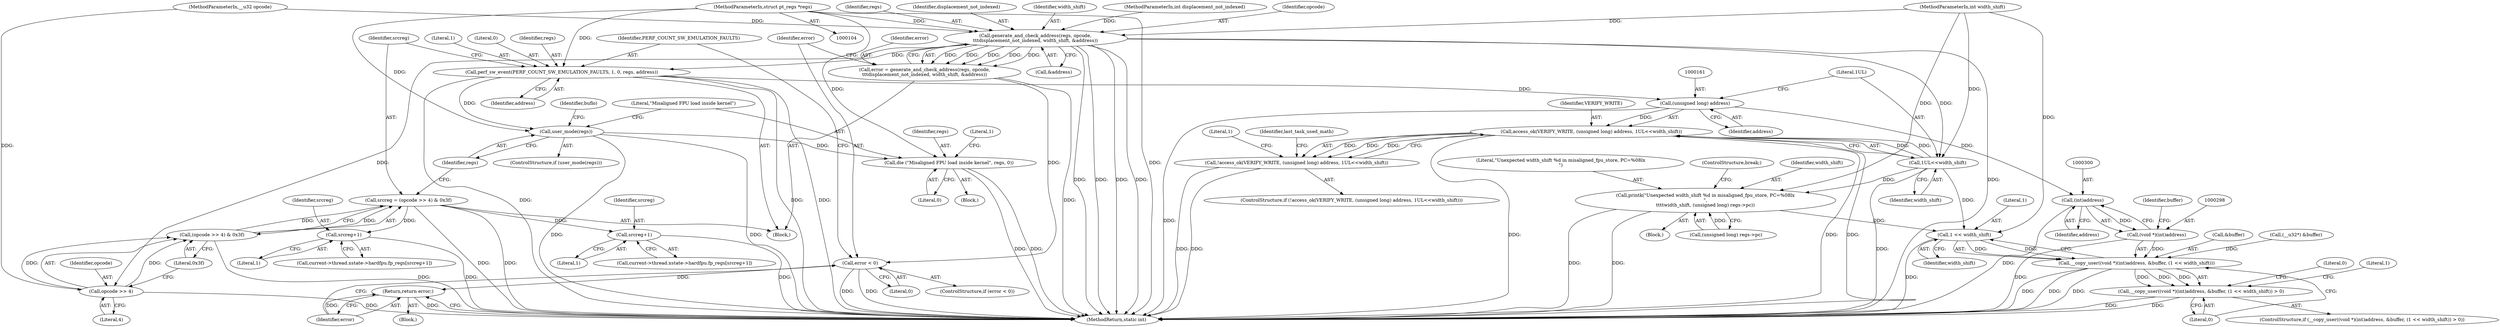 digraph "1_linux_a8b0ca17b80e92faab46ee7179ba9e99ccb61233_25@pointer" {
"1000105" [label="(MethodParameterIn,struct pt_regs *regs)"];
"1000116" [label="(Call,generate_and_check_address(regs, opcode,\n\t\t\tdisplacement_not_indexed, width_shift, &address))"];
"1000114" [label="(Call,error = generate_and_check_address(regs, opcode,\n\t\t\tdisplacement_not_indexed, width_shift, &address))"];
"1000124" [label="(Call,error < 0)"];
"1000128" [label="(Return,return error;)"];
"1000130" [label="(Call,perf_sw_event(PERF_COUNT_SW_EMULATION_FAULTS, 1, 0, regs, address))"];
"1000144" [label="(Call,user_mode(regs))"];
"1000316" [label="(Call,die (\"Misaligned FPU load inside kernel\", regs, 0))"];
"1000160" [label="(Call,(unsigned long) address)"];
"1000158" [label="(Call,access_ok(VERIFY_WRITE, (unsigned long) address, 1UL<<width_shift))"];
"1000157" [label="(Call,!access_ok(VERIFY_WRITE, (unsigned long) address, 1UL<<width_shift))"];
"1000299" [label="(Call,(int)address)"];
"1000297" [label="(Call,(void *)(int)address)"];
"1000296" [label="(Call,__copy_user((void *)(int)address, &buffer, (1 << width_shift)))"];
"1000295" [label="(Call,__copy_user((void *)(int)address, &buffer, (1 << width_shift)) > 0)"];
"1000139" [label="(Call,opcode >> 4)"];
"1000138" [label="(Call,(opcode >> 4) & 0x3f)"];
"1000136" [label="(Call,srcreg = (opcode >> 4) & 0x3f)"];
"1000234" [label="(Call,srcreg+1)"];
"1000264" [label="(Call,srcreg+1)"];
"1000163" [label="(Call,1UL<<width_shift)"];
"1000269" [label="(Call,printk(\"Unexpected width_shift %d in misaligned_fpu_store, PC=%08lx\n\",\n\t\t\t\twidth_shift, (unsigned long) regs->pc))"];
"1000304" [label="(Call,1 << width_shift)"];
"1000135" [label="(Identifier,address)"];
"1000150" [label="(Identifier,buflo)"];
"1000116" [label="(Call,generate_and_check_address(regs, opcode,\n\t\t\tdisplacement_not_indexed, width_shift, &address))"];
"1000163" [label="(Call,1UL<<width_shift)"];
"1000156" [label="(ControlStructure,if (!access_ok(VERIFY_WRITE, (unsigned long) address, 1UL<<width_shift)))"];
"1000272" [label="(Call,(unsigned long) regs->pc)"];
"1000303" [label="(Identifier,buffer)"];
"1000266" [label="(Literal,1)"];
"1000297" [label="(Call,(void *)(int)address)"];
"1000107" [label="(MethodParameterIn,int displacement_not_indexed)"];
"1000125" [label="(Identifier,error)"];
"1000165" [label="(Identifier,width_shift)"];
"1000143" [label="(ControlStructure,if (user_mode(regs)))"];
"1000254" [label="(Call,current->thread.xstate->hardfpu.fp_regs[srcreg+1])"];
"1000134" [label="(Identifier,regs)"];
"1000304" [label="(Call,1 << width_shift)"];
"1000270" [label="(Literal,\"Unexpected width_shift %d in misaligned_fpu_store, PC=%08lx\n\")"];
"1000172" [label="(Identifier,last_task_used_math)"];
"1000118" [label="(Identifier,opcode)"];
"1000306" [label="(Identifier,width_shift)"];
"1000123" [label="(ControlStructure,if (error < 0))"];
"1000142" [label="(Literal,0x3f)"];
"1000127" [label="(Block,)"];
"1000132" [label="(Literal,1)"];
"1000294" [label="(ControlStructure,if (__copy_user((void *)(int)address, &buffer, (1 << width_shift)) > 0))"];
"1000277" [label="(ControlStructure,break;)"];
"1000236" [label="(Literal,1)"];
"1000140" [label="(Identifier,opcode)"];
"1000299" [label="(Call,(int)address)"];
"1000131" [label="(Identifier,PERF_COUNT_SW_EMULATION_FAULTS)"];
"1000318" [label="(Identifier,regs)"];
"1000323" [label="(MethodReturn,static int)"];
"1000164" [label="(Literal,1UL)"];
"1000307" [label="(Literal,0)"];
"1000141" [label="(Literal,4)"];
"1000313" [label="(Literal,0)"];
"1000126" [label="(Literal,0)"];
"1000139" [label="(Call,opcode >> 4)"];
"1000235" [label="(Identifier,srcreg)"];
"1000117" [label="(Identifier,regs)"];
"1000160" [label="(Call,(unsigned long) address)"];
"1000119" [label="(Identifier,displacement_not_indexed)"];
"1000157" [label="(Call,!access_ok(VERIFY_WRITE, (unsigned long) address, 1UL<<width_shift))"];
"1000224" [label="(Call,current->thread.xstate->hardfpu.fp_regs[srcreg+1])"];
"1000138" [label="(Call,(opcode >> 4) & 0x3f)"];
"1000129" [label="(Identifier,error)"];
"1000128" [label="(Return,return error;)"];
"1000295" [label="(Call,__copy_user((void *)(int)address, &buffer, (1 << width_shift)) > 0)"];
"1000158" [label="(Call,access_ok(VERIFY_WRITE, (unsigned long) address, 1UL<<width_shift))"];
"1000302" [label="(Call,&buffer)"];
"1000311" [label="(Literal,1)"];
"1000115" [label="(Identifier,error)"];
"1000315" [label="(Block,)"];
"1000317" [label="(Literal,\"Misaligned FPU load inside kernel\")"];
"1000130" [label="(Call,perf_sw_event(PERF_COUNT_SW_EMULATION_FAULTS, 1, 0, regs, address))"];
"1000169" [label="(Literal,1)"];
"1000189" [label="(Block,)"];
"1000136" [label="(Call,srcreg = (opcode >> 4) & 0x3f)"];
"1000296" [label="(Call,__copy_user((void *)(int)address, &buffer, (1 << width_shift)))"];
"1000264" [label="(Call,srcreg+1)"];
"1000322" [label="(Literal,1)"];
"1000159" [label="(Identifier,VERIFY_WRITE)"];
"1000121" [label="(Call,&address)"];
"1000110" [label="(Block,)"];
"1000120" [label="(Identifier,width_shift)"];
"1000144" [label="(Call,user_mode(regs))"];
"1000137" [label="(Identifier,srcreg)"];
"1000234" [label="(Call,srcreg+1)"];
"1000124" [label="(Call,error < 0)"];
"1000269" [label="(Call,printk(\"Unexpected width_shift %d in misaligned_fpu_store, PC=%08lx\n\",\n\t\t\t\twidth_shift, (unsigned long) regs->pc))"];
"1000265" [label="(Identifier,srcreg)"];
"1000162" [label="(Identifier,address)"];
"1000108" [label="(MethodParameterIn,int width_shift)"];
"1000271" [label="(Identifier,width_shift)"];
"1000133" [label="(Literal,0)"];
"1000289" [label="(Call,(__u32*) &buffer)"];
"1000305" [label="(Literal,1)"];
"1000301" [label="(Identifier,address)"];
"1000114" [label="(Call,error = generate_and_check_address(regs, opcode,\n\t\t\tdisplacement_not_indexed, width_shift, &address))"];
"1000145" [label="(Identifier,regs)"];
"1000105" [label="(MethodParameterIn,struct pt_regs *regs)"];
"1000316" [label="(Call,die (\"Misaligned FPU load inside kernel\", regs, 0))"];
"1000319" [label="(Literal,0)"];
"1000106" [label="(MethodParameterIn,__u32 opcode)"];
"1000105" -> "1000104"  [label="AST: "];
"1000105" -> "1000323"  [label="DDG: "];
"1000105" -> "1000116"  [label="DDG: "];
"1000105" -> "1000130"  [label="DDG: "];
"1000105" -> "1000144"  [label="DDG: "];
"1000105" -> "1000316"  [label="DDG: "];
"1000116" -> "1000114"  [label="AST: "];
"1000116" -> "1000121"  [label="CFG: "];
"1000117" -> "1000116"  [label="AST: "];
"1000118" -> "1000116"  [label="AST: "];
"1000119" -> "1000116"  [label="AST: "];
"1000120" -> "1000116"  [label="AST: "];
"1000121" -> "1000116"  [label="AST: "];
"1000114" -> "1000116"  [label="CFG: "];
"1000116" -> "1000323"  [label="DDG: "];
"1000116" -> "1000323"  [label="DDG: "];
"1000116" -> "1000323"  [label="DDG: "];
"1000116" -> "1000323"  [label="DDG: "];
"1000116" -> "1000323"  [label="DDG: "];
"1000116" -> "1000114"  [label="DDG: "];
"1000116" -> "1000114"  [label="DDG: "];
"1000116" -> "1000114"  [label="DDG: "];
"1000116" -> "1000114"  [label="DDG: "];
"1000116" -> "1000114"  [label="DDG: "];
"1000106" -> "1000116"  [label="DDG: "];
"1000107" -> "1000116"  [label="DDG: "];
"1000108" -> "1000116"  [label="DDG: "];
"1000116" -> "1000130"  [label="DDG: "];
"1000116" -> "1000139"  [label="DDG: "];
"1000116" -> "1000163"  [label="DDG: "];
"1000114" -> "1000110"  [label="AST: "];
"1000115" -> "1000114"  [label="AST: "];
"1000125" -> "1000114"  [label="CFG: "];
"1000114" -> "1000323"  [label="DDG: "];
"1000114" -> "1000124"  [label="DDG: "];
"1000124" -> "1000123"  [label="AST: "];
"1000124" -> "1000126"  [label="CFG: "];
"1000125" -> "1000124"  [label="AST: "];
"1000126" -> "1000124"  [label="AST: "];
"1000129" -> "1000124"  [label="CFG: "];
"1000131" -> "1000124"  [label="CFG: "];
"1000124" -> "1000323"  [label="DDG: "];
"1000124" -> "1000323"  [label="DDG: "];
"1000124" -> "1000128"  [label="DDG: "];
"1000128" -> "1000127"  [label="AST: "];
"1000128" -> "1000129"  [label="CFG: "];
"1000129" -> "1000128"  [label="AST: "];
"1000323" -> "1000128"  [label="CFG: "];
"1000128" -> "1000323"  [label="DDG: "];
"1000129" -> "1000128"  [label="DDG: "];
"1000130" -> "1000110"  [label="AST: "];
"1000130" -> "1000135"  [label="CFG: "];
"1000131" -> "1000130"  [label="AST: "];
"1000132" -> "1000130"  [label="AST: "];
"1000133" -> "1000130"  [label="AST: "];
"1000134" -> "1000130"  [label="AST: "];
"1000135" -> "1000130"  [label="AST: "];
"1000137" -> "1000130"  [label="CFG: "];
"1000130" -> "1000323"  [label="DDG: "];
"1000130" -> "1000323"  [label="DDG: "];
"1000130" -> "1000323"  [label="DDG: "];
"1000130" -> "1000144"  [label="DDG: "];
"1000130" -> "1000160"  [label="DDG: "];
"1000144" -> "1000143"  [label="AST: "];
"1000144" -> "1000145"  [label="CFG: "];
"1000145" -> "1000144"  [label="AST: "];
"1000150" -> "1000144"  [label="CFG: "];
"1000317" -> "1000144"  [label="CFG: "];
"1000144" -> "1000323"  [label="DDG: "];
"1000144" -> "1000323"  [label="DDG: "];
"1000144" -> "1000316"  [label="DDG: "];
"1000316" -> "1000315"  [label="AST: "];
"1000316" -> "1000319"  [label="CFG: "];
"1000317" -> "1000316"  [label="AST: "];
"1000318" -> "1000316"  [label="AST: "];
"1000319" -> "1000316"  [label="AST: "];
"1000322" -> "1000316"  [label="CFG: "];
"1000316" -> "1000323"  [label="DDG: "];
"1000316" -> "1000323"  [label="DDG: "];
"1000160" -> "1000158"  [label="AST: "];
"1000160" -> "1000162"  [label="CFG: "];
"1000161" -> "1000160"  [label="AST: "];
"1000162" -> "1000160"  [label="AST: "];
"1000164" -> "1000160"  [label="CFG: "];
"1000160" -> "1000323"  [label="DDG: "];
"1000160" -> "1000158"  [label="DDG: "];
"1000160" -> "1000299"  [label="DDG: "];
"1000158" -> "1000157"  [label="AST: "];
"1000158" -> "1000163"  [label="CFG: "];
"1000159" -> "1000158"  [label="AST: "];
"1000163" -> "1000158"  [label="AST: "];
"1000157" -> "1000158"  [label="CFG: "];
"1000158" -> "1000323"  [label="DDG: "];
"1000158" -> "1000323"  [label="DDG: "];
"1000158" -> "1000323"  [label="DDG: "];
"1000158" -> "1000157"  [label="DDG: "];
"1000158" -> "1000157"  [label="DDG: "];
"1000158" -> "1000157"  [label="DDG: "];
"1000163" -> "1000158"  [label="DDG: "];
"1000163" -> "1000158"  [label="DDG: "];
"1000157" -> "1000156"  [label="AST: "];
"1000169" -> "1000157"  [label="CFG: "];
"1000172" -> "1000157"  [label="CFG: "];
"1000157" -> "1000323"  [label="DDG: "];
"1000157" -> "1000323"  [label="DDG: "];
"1000299" -> "1000297"  [label="AST: "];
"1000299" -> "1000301"  [label="CFG: "];
"1000300" -> "1000299"  [label="AST: "];
"1000301" -> "1000299"  [label="AST: "];
"1000297" -> "1000299"  [label="CFG: "];
"1000299" -> "1000323"  [label="DDG: "];
"1000299" -> "1000297"  [label="DDG: "];
"1000297" -> "1000296"  [label="AST: "];
"1000298" -> "1000297"  [label="AST: "];
"1000303" -> "1000297"  [label="CFG: "];
"1000297" -> "1000323"  [label="DDG: "];
"1000297" -> "1000296"  [label="DDG: "];
"1000296" -> "1000295"  [label="AST: "];
"1000296" -> "1000304"  [label="CFG: "];
"1000302" -> "1000296"  [label="AST: "];
"1000304" -> "1000296"  [label="AST: "];
"1000307" -> "1000296"  [label="CFG: "];
"1000296" -> "1000323"  [label="DDG: "];
"1000296" -> "1000323"  [label="DDG: "];
"1000296" -> "1000323"  [label="DDG: "];
"1000296" -> "1000295"  [label="DDG: "];
"1000296" -> "1000295"  [label="DDG: "];
"1000296" -> "1000295"  [label="DDG: "];
"1000289" -> "1000296"  [label="DDG: "];
"1000304" -> "1000296"  [label="DDG: "];
"1000304" -> "1000296"  [label="DDG: "];
"1000295" -> "1000294"  [label="AST: "];
"1000295" -> "1000307"  [label="CFG: "];
"1000307" -> "1000295"  [label="AST: "];
"1000311" -> "1000295"  [label="CFG: "];
"1000313" -> "1000295"  [label="CFG: "];
"1000295" -> "1000323"  [label="DDG: "];
"1000295" -> "1000323"  [label="DDG: "];
"1000139" -> "1000138"  [label="AST: "];
"1000139" -> "1000141"  [label="CFG: "];
"1000140" -> "1000139"  [label="AST: "];
"1000141" -> "1000139"  [label="AST: "];
"1000142" -> "1000139"  [label="CFG: "];
"1000139" -> "1000323"  [label="DDG: "];
"1000139" -> "1000138"  [label="DDG: "];
"1000139" -> "1000138"  [label="DDG: "];
"1000106" -> "1000139"  [label="DDG: "];
"1000138" -> "1000136"  [label="AST: "];
"1000138" -> "1000142"  [label="CFG: "];
"1000142" -> "1000138"  [label="AST: "];
"1000136" -> "1000138"  [label="CFG: "];
"1000138" -> "1000323"  [label="DDG: "];
"1000138" -> "1000136"  [label="DDG: "];
"1000138" -> "1000136"  [label="DDG: "];
"1000136" -> "1000110"  [label="AST: "];
"1000137" -> "1000136"  [label="AST: "];
"1000145" -> "1000136"  [label="CFG: "];
"1000136" -> "1000323"  [label="DDG: "];
"1000136" -> "1000323"  [label="DDG: "];
"1000136" -> "1000234"  [label="DDG: "];
"1000136" -> "1000264"  [label="DDG: "];
"1000234" -> "1000224"  [label="AST: "];
"1000234" -> "1000236"  [label="CFG: "];
"1000235" -> "1000234"  [label="AST: "];
"1000236" -> "1000234"  [label="AST: "];
"1000224" -> "1000234"  [label="CFG: "];
"1000234" -> "1000323"  [label="DDG: "];
"1000264" -> "1000254"  [label="AST: "];
"1000264" -> "1000266"  [label="CFG: "];
"1000265" -> "1000264"  [label="AST: "];
"1000266" -> "1000264"  [label="AST: "];
"1000254" -> "1000264"  [label="CFG: "];
"1000264" -> "1000323"  [label="DDG: "];
"1000163" -> "1000165"  [label="CFG: "];
"1000164" -> "1000163"  [label="AST: "];
"1000165" -> "1000163"  [label="AST: "];
"1000163" -> "1000323"  [label="DDG: "];
"1000108" -> "1000163"  [label="DDG: "];
"1000163" -> "1000269"  [label="DDG: "];
"1000163" -> "1000304"  [label="DDG: "];
"1000269" -> "1000189"  [label="AST: "];
"1000269" -> "1000272"  [label="CFG: "];
"1000270" -> "1000269"  [label="AST: "];
"1000271" -> "1000269"  [label="AST: "];
"1000272" -> "1000269"  [label="AST: "];
"1000277" -> "1000269"  [label="CFG: "];
"1000269" -> "1000323"  [label="DDG: "];
"1000269" -> "1000323"  [label="DDG: "];
"1000108" -> "1000269"  [label="DDG: "];
"1000272" -> "1000269"  [label="DDG: "];
"1000269" -> "1000304"  [label="DDG: "];
"1000304" -> "1000306"  [label="CFG: "];
"1000305" -> "1000304"  [label="AST: "];
"1000306" -> "1000304"  [label="AST: "];
"1000304" -> "1000323"  [label="DDG: "];
"1000108" -> "1000304"  [label="DDG: "];
}
